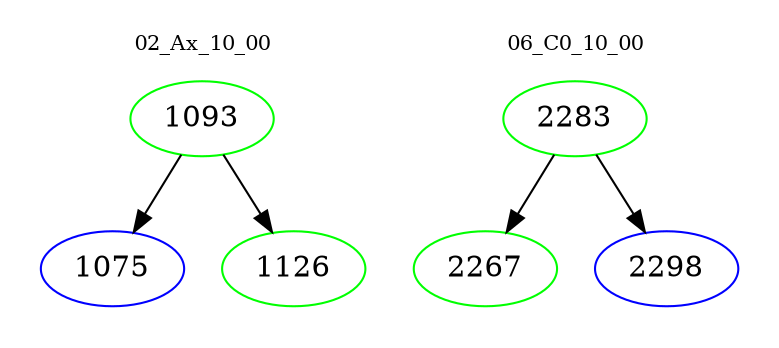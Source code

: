 digraph{
subgraph cluster_0 {
color = white
label = "02_Ax_10_00";
fontsize=10;
T0_1093 [label="1093", color="green"]
T0_1093 -> T0_1075 [color="black"]
T0_1075 [label="1075", color="blue"]
T0_1093 -> T0_1126 [color="black"]
T0_1126 [label="1126", color="green"]
}
subgraph cluster_1 {
color = white
label = "06_C0_10_00";
fontsize=10;
T1_2283 [label="2283", color="green"]
T1_2283 -> T1_2267 [color="black"]
T1_2267 [label="2267", color="green"]
T1_2283 -> T1_2298 [color="black"]
T1_2298 [label="2298", color="blue"]
}
}
